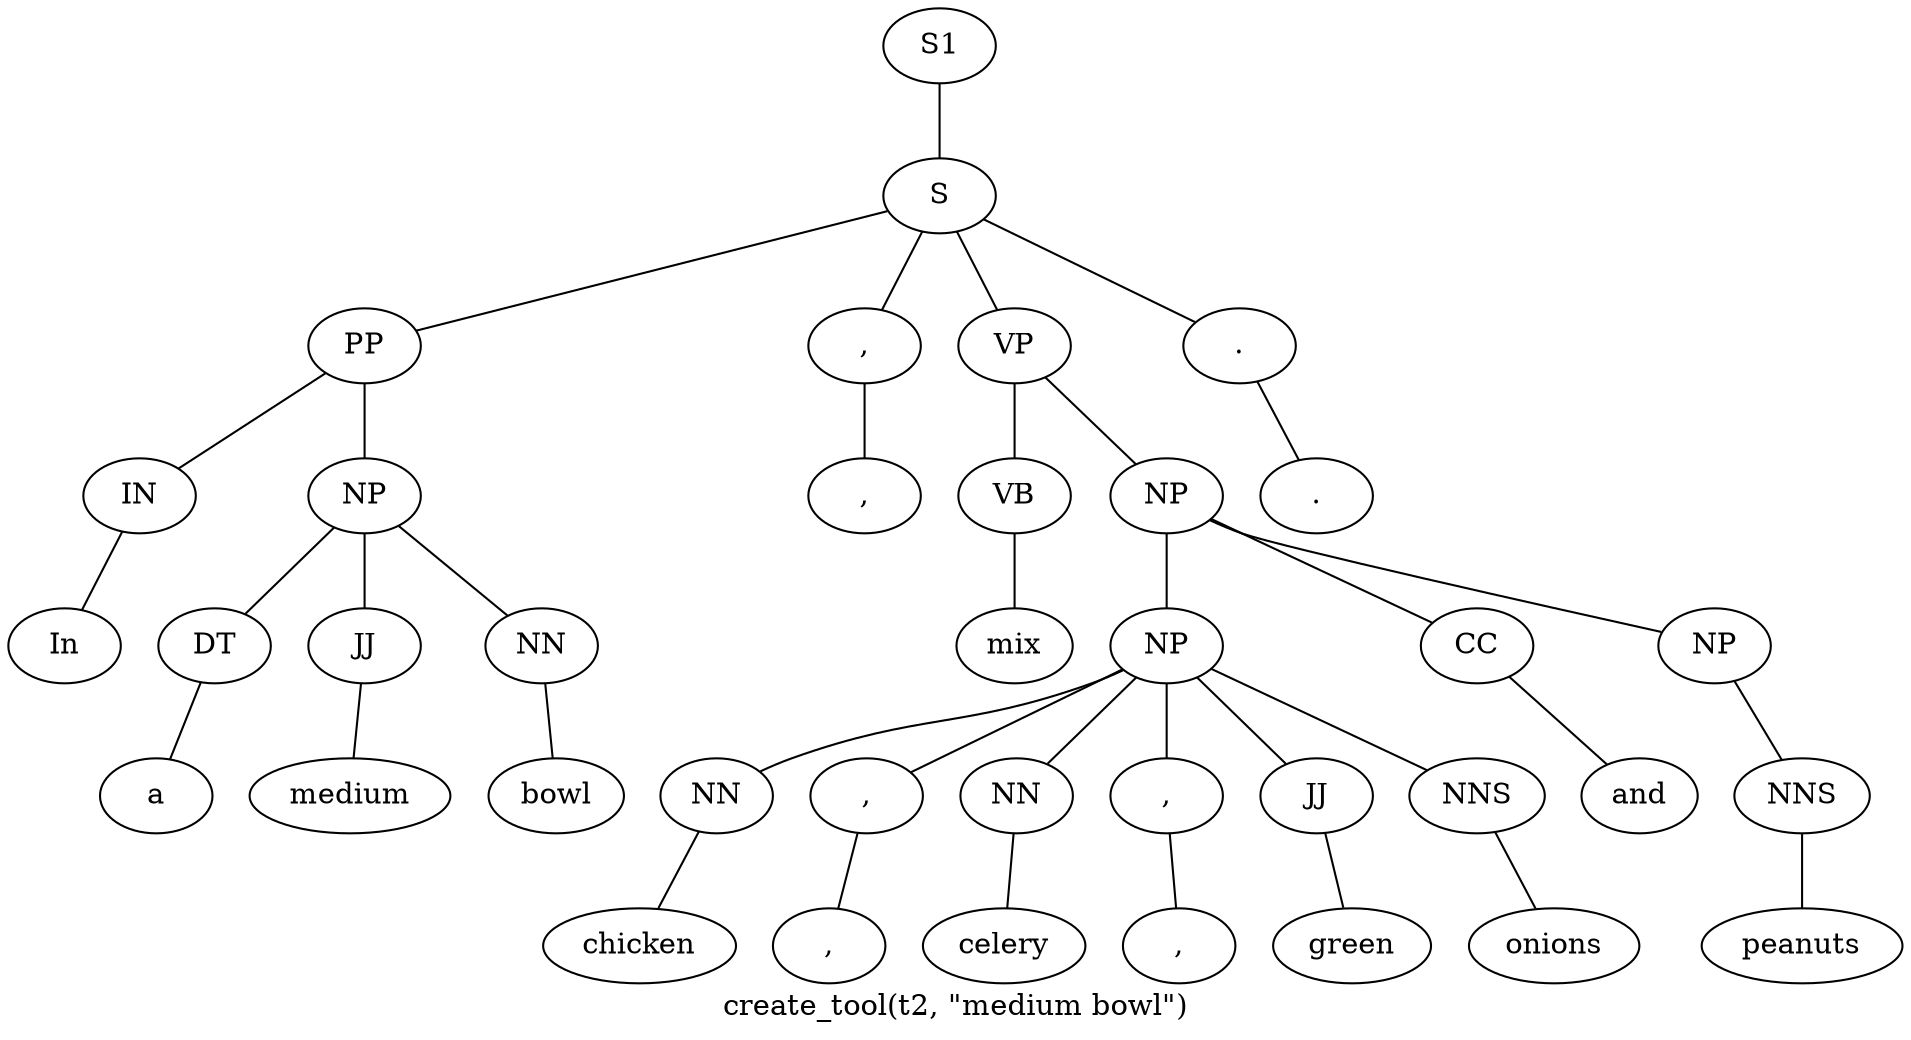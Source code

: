 graph SyntaxGraph {
	label = "create_tool(t2, \"medium bowl\")";
	Node0 [label="S1"];
	Node1 [label="S"];
	Node2 [label="PP"];
	Node3 [label="IN"];
	Node4 [label="In"];
	Node5 [label="NP"];
	Node6 [label="DT"];
	Node7 [label="a"];
	Node8 [label="JJ"];
	Node9 [label="medium"];
	Node10 [label="NN"];
	Node11 [label="bowl"];
	Node12 [label=","];
	Node13 [label=","];
	Node14 [label="VP"];
	Node15 [label="VB"];
	Node16 [label="mix"];
	Node17 [label="NP"];
	Node18 [label="NP"];
	Node19 [label="NN"];
	Node20 [label="chicken"];
	Node21 [label=","];
	Node22 [label=","];
	Node23 [label="NN"];
	Node24 [label="celery"];
	Node25 [label=","];
	Node26 [label=","];
	Node27 [label="JJ"];
	Node28 [label="green"];
	Node29 [label="NNS"];
	Node30 [label="onions"];
	Node31 [label="CC"];
	Node32 [label="and"];
	Node33 [label="NP"];
	Node34 [label="NNS"];
	Node35 [label="peanuts"];
	Node36 [label="."];
	Node37 [label="."];

	Node0 -- Node1;
	Node1 -- Node2;
	Node1 -- Node12;
	Node1 -- Node14;
	Node1 -- Node36;
	Node2 -- Node3;
	Node2 -- Node5;
	Node3 -- Node4;
	Node5 -- Node6;
	Node5 -- Node8;
	Node5 -- Node10;
	Node6 -- Node7;
	Node8 -- Node9;
	Node10 -- Node11;
	Node12 -- Node13;
	Node14 -- Node15;
	Node14 -- Node17;
	Node15 -- Node16;
	Node17 -- Node18;
	Node17 -- Node31;
	Node17 -- Node33;
	Node18 -- Node19;
	Node18 -- Node21;
	Node18 -- Node23;
	Node18 -- Node25;
	Node18 -- Node27;
	Node18 -- Node29;
	Node19 -- Node20;
	Node21 -- Node22;
	Node23 -- Node24;
	Node25 -- Node26;
	Node27 -- Node28;
	Node29 -- Node30;
	Node31 -- Node32;
	Node33 -- Node34;
	Node34 -- Node35;
	Node36 -- Node37;
}